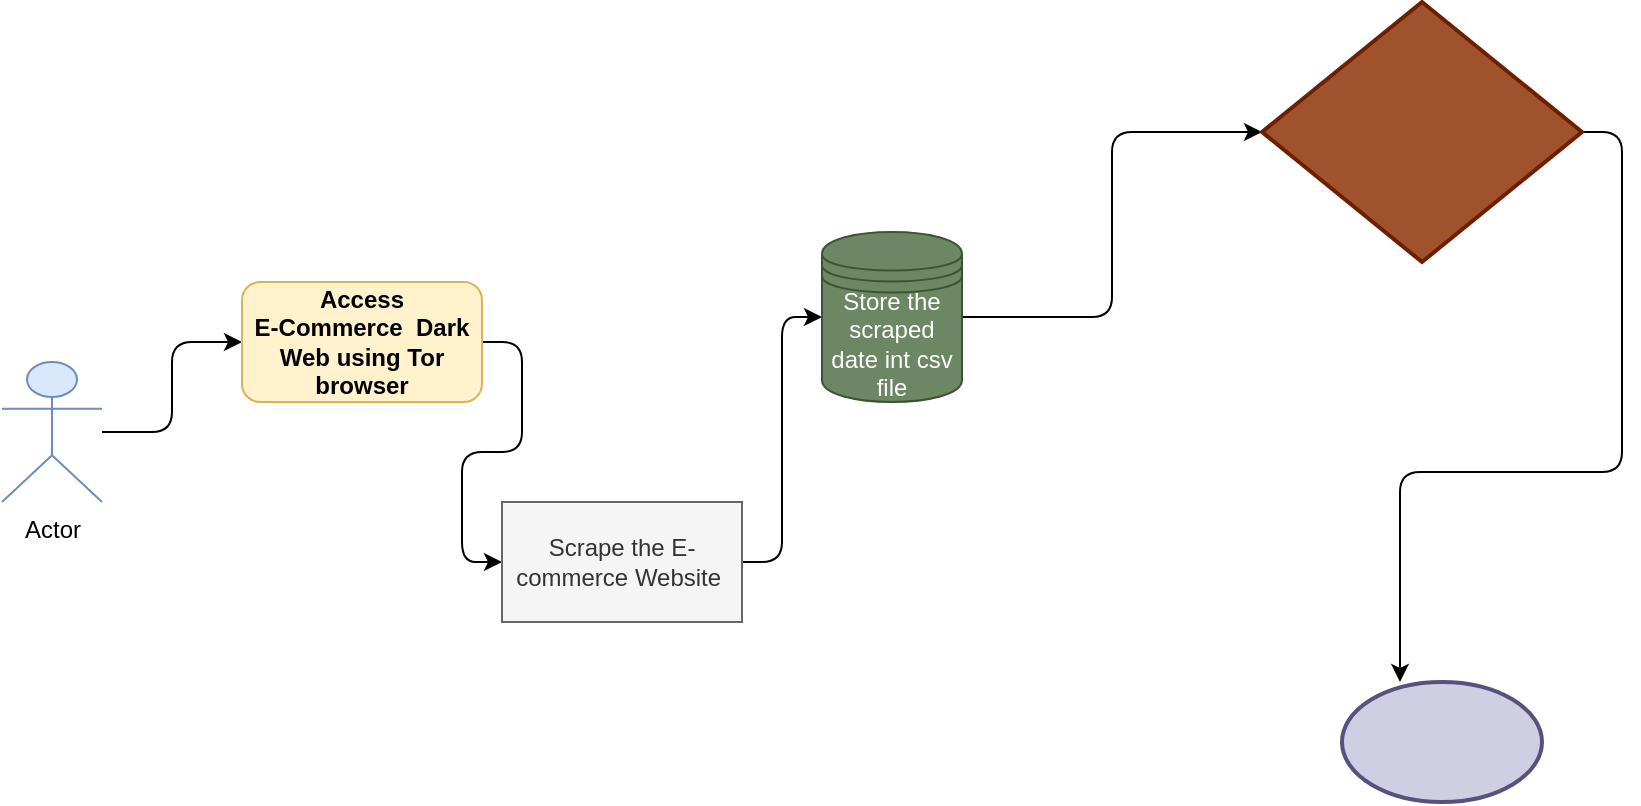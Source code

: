 <mxfile version="16.6.6" type="device"><diagram id="rTS5BbFSRqlx95bsxRTM" name="Page-1"><mxGraphModel dx="868" dy="450" grid="1" gridSize="10" guides="1" tooltips="1" connect="1" arrows="1" fold="1" page="1" pageScale="1" pageWidth="850" pageHeight="1100" math="0" shadow="0"><root><mxCell id="0"/><mxCell id="1" parent="0"/><mxCell id="DZOsjmzqrJav4OtyiRxk-20" style="edgeStyle=orthogonalEdgeStyle;curved=0;rounded=1;sketch=0;orthogonalLoop=1;jettySize=auto;html=1;entryX=0;entryY=0.5;entryDx=0;entryDy=0;" parent="1" source="DZOsjmzqrJav4OtyiRxk-18" target="DZOsjmzqrJav4OtyiRxk-19" edge="1"><mxGeometry relative="1" as="geometry"/></mxCell><mxCell id="DZOsjmzqrJav4OtyiRxk-18" value="Actor" style="shape=umlActor;verticalLabelPosition=bottom;verticalAlign=top;html=1;outlineConnect=0;direction=east;fillColor=#dae8fc;strokeColor=#6c8ebf;" parent="1" vertex="1"><mxGeometry x="30" y="200" width="50" height="70" as="geometry"/></mxCell><mxCell id="DZOsjmzqrJav4OtyiRxk-25" style="edgeStyle=orthogonalEdgeStyle;curved=0;rounded=1;sketch=0;orthogonalLoop=1;jettySize=auto;html=1;exitX=1;exitY=0.5;exitDx=0;exitDy=0;entryX=0;entryY=0.5;entryDx=0;entryDy=0;" parent="1" source="DZOsjmzqrJav4OtyiRxk-19" target="DZOsjmzqrJav4OtyiRxk-23" edge="1"><mxGeometry relative="1" as="geometry"/></mxCell><mxCell id="DZOsjmzqrJav4OtyiRxk-19" value="Access &lt;br&gt;E-Commerce&amp;nbsp; Dark Web using Tor browser" style="rounded=1;whiteSpace=wrap;html=1;sketch=0;fontStyle=1;fillColor=#fff2cc;strokeColor=#d6b656;" parent="1" vertex="1"><mxGeometry x="150" y="160" width="120" height="60" as="geometry"/></mxCell><mxCell id="DZOsjmzqrJav4OtyiRxk-27" style="edgeStyle=orthogonalEdgeStyle;curved=0;rounded=1;sketch=0;orthogonalLoop=1;jettySize=auto;html=1;exitX=1;exitY=0.5;exitDx=0;exitDy=0;entryX=0;entryY=0.5;entryDx=0;entryDy=0;" parent="1" source="DZOsjmzqrJav4OtyiRxk-23" target="DZOsjmzqrJav4OtyiRxk-26" edge="1"><mxGeometry relative="1" as="geometry"/></mxCell><mxCell id="DZOsjmzqrJav4OtyiRxk-23" value="Scrape the E-commerce Website&amp;nbsp;" style="whiteSpace=wrap;html=1;rounded=0;sketch=0;fillColor=#f5f5f5;fontColor=#333333;strokeColor=#666666;" parent="1" vertex="1"><mxGeometry x="280" y="270" width="120" height="60" as="geometry"/></mxCell><mxCell id="DZOsjmzqrJav4OtyiRxk-30" style="edgeStyle=orthogonalEdgeStyle;curved=0;rounded=1;sketch=0;orthogonalLoop=1;jettySize=auto;html=1;exitX=1;exitY=0.5;exitDx=0;exitDy=0;entryX=0;entryY=0.5;entryDx=0;entryDy=0;entryPerimeter=0;" parent="1" source="DZOsjmzqrJav4OtyiRxk-26" target="DZOsjmzqrJav4OtyiRxk-29" edge="1"><mxGeometry relative="1" as="geometry"/></mxCell><mxCell id="DZOsjmzqrJav4OtyiRxk-26" value="Store the scraped date int csv file" style="shape=datastore;whiteSpace=wrap;html=1;rounded=0;sketch=0;fillColor=#6d8764;fontColor=#ffffff;strokeColor=#3A5431;" parent="1" vertex="1"><mxGeometry x="440" y="135" width="70" height="85" as="geometry"/></mxCell><mxCell id="DZOsjmzqrJav4OtyiRxk-32" style="edgeStyle=orthogonalEdgeStyle;curved=0;rounded=1;sketch=0;orthogonalLoop=1;jettySize=auto;html=1;exitX=1;exitY=0.5;exitDx=0;exitDy=0;exitPerimeter=0;entryX=0.29;entryY=0;entryDx=0;entryDy=0;entryPerimeter=0;" parent="1" source="DZOsjmzqrJav4OtyiRxk-29" target="DZOsjmzqrJav4OtyiRxk-31" edge="1"><mxGeometry relative="1" as="geometry"/></mxCell><mxCell id="DZOsjmzqrJav4OtyiRxk-29" value="" style="strokeWidth=2;html=1;shape=mxgraph.flowchart.decision;whiteSpace=wrap;rounded=0;sketch=0;fillColor=#a0522d;fontColor=#ffffff;strokeColor=#6D1F00;" parent="1" vertex="1"><mxGeometry x="660" y="20" width="160" height="130" as="geometry"/></mxCell><mxCell id="DZOsjmzqrJav4OtyiRxk-31" value="" style="strokeWidth=2;html=1;shape=mxgraph.flowchart.start_1;whiteSpace=wrap;rounded=0;sketch=0;fillColor=#d0cee2;strokeColor=#56517e;" parent="1" vertex="1"><mxGeometry x="700" y="360" width="100" height="60" as="geometry"/></mxCell></root></mxGraphModel></diagram></mxfile>